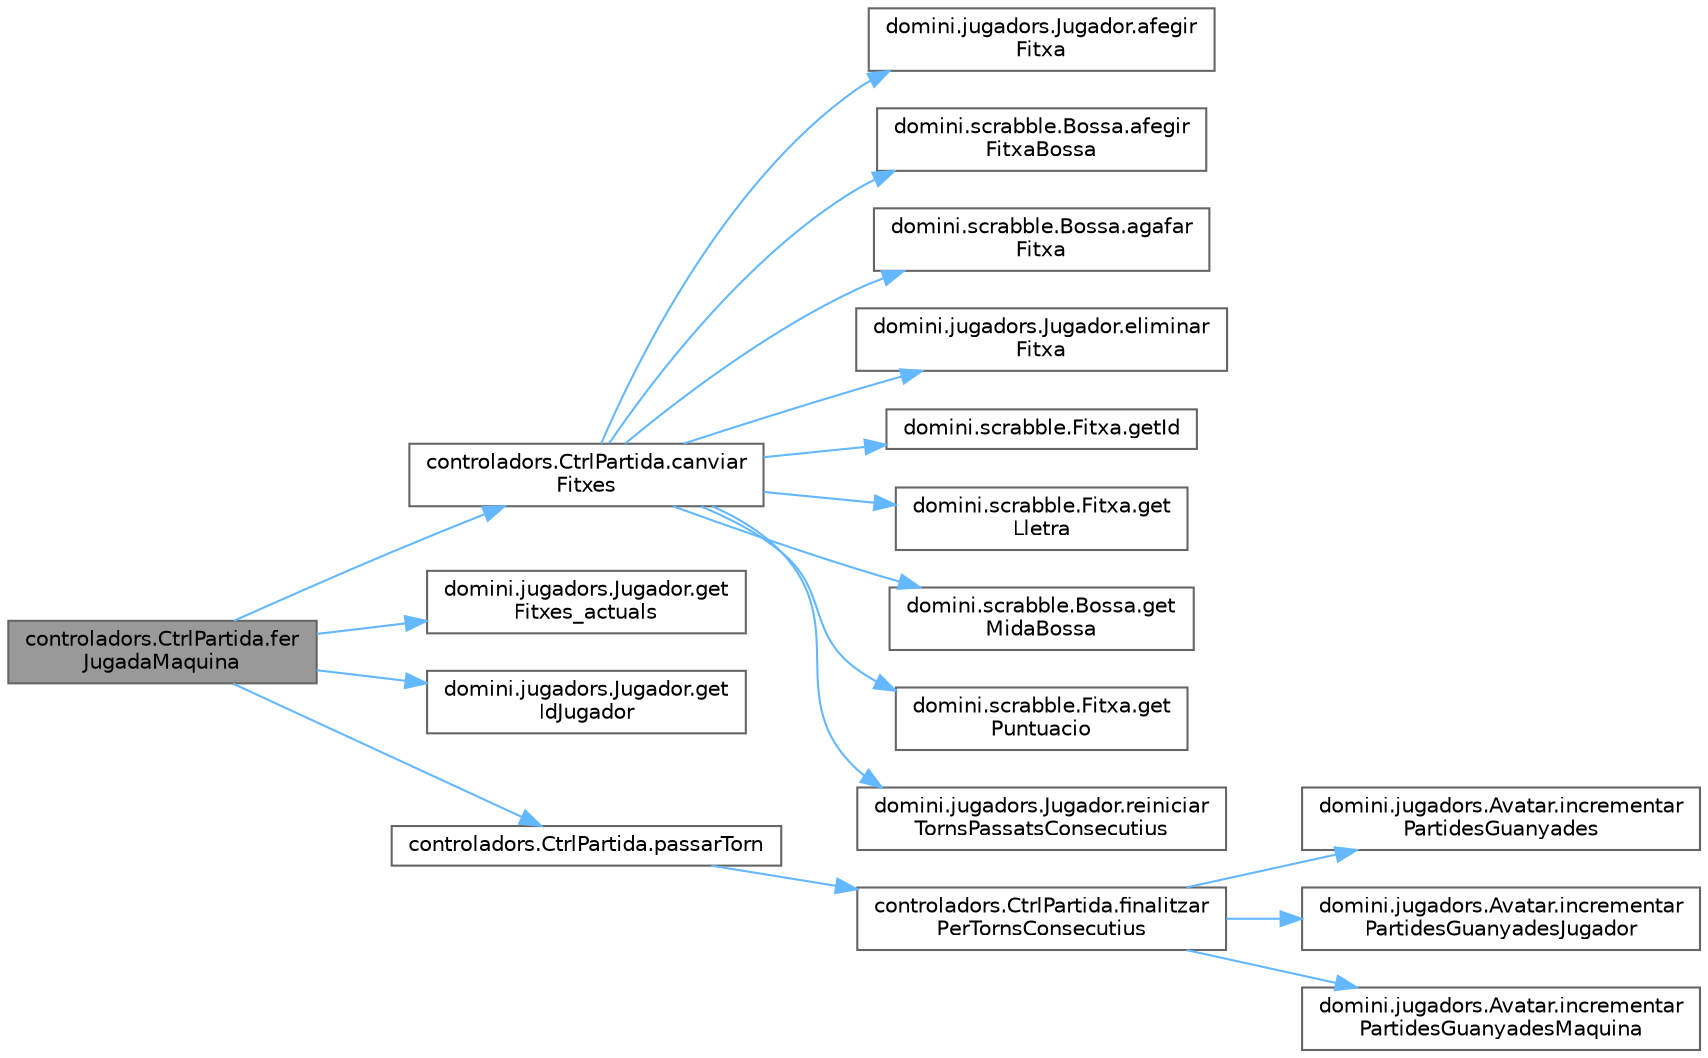 digraph "controladors.CtrlPartida.ferJugadaMaquina"
{
 // INTERACTIVE_SVG=YES
 // LATEX_PDF_SIZE
  bgcolor="transparent";
  edge [fontname=Helvetica,fontsize=10,labelfontname=Helvetica,labelfontsize=10];
  node [fontname=Helvetica,fontsize=10,shape=box,height=0.2,width=0.4];
  rankdir="LR";
  Node1 [id="Node000001",label="controladors.CtrlPartida.fer\lJugadaMaquina",height=0.2,width=0.4,color="gray40", fillcolor="grey60", style="filled", fontcolor="black",tooltip="Gestiona el desenvolupament de la jugada de la màquina."];
  Node1 -> Node2 [id="edge1_Node000001_Node000002",color="steelblue1",style="solid",tooltip=" "];
  Node2 [id="Node000002",label="controladors.CtrlPartida.canviar\lFitxes",height=0.2,width=0.4,color="grey40", fillcolor="white", style="filled",URL="$classcontroladors_1_1_ctrl_partida.html#a5e6d4a5bbd0538e02909fdd067b9c553",tooltip="Canvia un cert nombre de fitxes de la mà del jugador actual."];
  Node2 -> Node3 [id="edge2_Node000002_Node000003",color="steelblue1",style="solid",tooltip=" "];
  Node3 [id="Node000003",label="domini.jugadors.Jugador.afegir\lFitxa",height=0.2,width=0.4,color="grey40", fillcolor="white", style="filled",URL="$classdomini_1_1jugadors_1_1_jugador.html#a28fa4b7dcf1f5eabdc608591e61509ae",tooltip="El jugador afegeix una fitxa a la seva llista de fitxes."];
  Node2 -> Node4 [id="edge3_Node000002_Node000004",color="steelblue1",style="solid",tooltip=" "];
  Node4 [id="Node000004",label="domini.scrabble.Bossa.afegir\lFitxaBossa",height=0.2,width=0.4,color="grey40", fillcolor="white", style="filled",URL="$classdomini_1_1scrabble_1_1_bossa.html#a89707eebb134ecb159a2f7a001b027d0",tooltip="Afegeix una nova fitxa a la bossa."];
  Node2 -> Node5 [id="edge4_Node000002_Node000005",color="steelblue1",style="solid",tooltip=" "];
  Node5 [id="Node000005",label="domini.scrabble.Bossa.agafar\lFitxa",height=0.2,width=0.4,color="grey40", fillcolor="white", style="filled",URL="$classdomini_1_1scrabble_1_1_bossa.html#afa53a19569d75ae80205a5fa5759f6b5",tooltip="Retira una fitxa aleatòria de la bossa."];
  Node2 -> Node6 [id="edge5_Node000002_Node000006",color="steelblue1",style="solid",tooltip=" "];
  Node6 [id="Node000006",label="domini.jugadors.Jugador.eliminar\lFitxa",height=0.2,width=0.4,color="grey40", fillcolor="white", style="filled",URL="$classdomini_1_1jugadors_1_1_jugador.html#a958cd1f187802e5dcd496be3d60f5c30",tooltip="El jugador elimina una fitxa de la seva llista de fitxes."];
  Node2 -> Node7 [id="edge6_Node000002_Node000007",color="steelblue1",style="solid",tooltip=" "];
  Node7 [id="Node000007",label="domini.scrabble.Fitxa.getId",height=0.2,width=0.4,color="grey40", fillcolor="white", style="filled",URL="$classdomini_1_1scrabble_1_1_fitxa.html#ac71d738d062e9b3bff05145c171240c3",tooltip="Retorna el identificador de la fitxa."];
  Node2 -> Node8 [id="edge7_Node000002_Node000008",color="steelblue1",style="solid",tooltip=" "];
  Node8 [id="Node000008",label="domini.scrabble.Fitxa.get\lLletra",height=0.2,width=0.4,color="grey40", fillcolor="white", style="filled",URL="$classdomini_1_1scrabble_1_1_fitxa.html#a3ee9b39d600851a00c4ce541339ba90e",tooltip="Retorna la lletra associada a la fitxa."];
  Node2 -> Node9 [id="edge8_Node000002_Node000009",color="steelblue1",style="solid",tooltip=" "];
  Node9 [id="Node000009",label="domini.scrabble.Bossa.get\lMidaBossa",height=0.2,width=0.4,color="grey40", fillcolor="white", style="filled",URL="$classdomini_1_1scrabble_1_1_bossa.html#a58c8a4207e37d1b10159b73ed131c2c2",tooltip="Obté el nombre total de fitxes disponibles a la bossa."];
  Node2 -> Node10 [id="edge9_Node000002_Node000010",color="steelblue1",style="solid",tooltip=" "];
  Node10 [id="Node000010",label="domini.scrabble.Fitxa.get\lPuntuacio",height=0.2,width=0.4,color="grey40", fillcolor="white", style="filled",URL="$classdomini_1_1scrabble_1_1_fitxa.html#af8169852ecf1df6524e8b13a2fd171ec",tooltip="Retorna la puntuació associada a la fitxa."];
  Node2 -> Node11 [id="edge10_Node000002_Node000011",color="steelblue1",style="solid",tooltip=" "];
  Node11 [id="Node000011",label="domini.jugadors.Jugador.reiniciar\lTornsPassatsConsecutius",height=0.2,width=0.4,color="grey40", fillcolor="white", style="filled",URL="$classdomini_1_1jugadors_1_1_jugador.html#a65f71c37c6890c64cc63ebf0a4d7e185",tooltip="Reinicia el comptador de torns passats consecutius."];
  Node1 -> Node12 [id="edge11_Node000001_Node000012",color="steelblue1",style="solid",tooltip=" "];
  Node12 [id="Node000012",label="domini.jugadors.Jugador.get\lFitxes_actuals",height=0.2,width=0.4,color="grey40", fillcolor="white", style="filled",URL="$classdomini_1_1jugadors_1_1_jugador.html#acf9520ec234c3f2cc52e1b79b85a008e",tooltip="Retorna la llista amb les fitxes actuals del jugador."];
  Node1 -> Node13 [id="edge12_Node000001_Node000013",color="steelblue1",style="solid",tooltip=" "];
  Node13 [id="Node000013",label="domini.jugadors.Jugador.get\lIdJugador",height=0.2,width=0.4,color="grey40", fillcolor="white", style="filled",URL="$classdomini_1_1jugadors_1_1_jugador.html#afa999de0f50bb1671ac42dbe31388b01",tooltip="Retorna l'identificador del jugador."];
  Node1 -> Node14 [id="edge13_Node000001_Node000014",color="steelblue1",style="solid",tooltip=" "];
  Node14 [id="Node000014",label="controladors.CtrlPartida.passarTorn",height=0.2,width=0.4,color="grey40", fillcolor="white", style="filled",URL="$classcontroladors_1_1_ctrl_partida.html#a2c8fdc3b9f3ee33aae30bd0e0d1f09b7",tooltip="Passa el torn al següent jugador."];
  Node14 -> Node15 [id="edge14_Node000014_Node000015",color="steelblue1",style="solid",tooltip=" "];
  Node15 [id="Node000015",label="controladors.CtrlPartida.finalitzar\lPerTornsConsecutius",height=0.2,width=0.4,color="grey40", fillcolor="white", style="filled",URL="$classcontroladors_1_1_ctrl_partida.html#a98e85139630d752ac3e94d8a540aba0c",tooltip="Finalitza la partida si s'han passat torns consecutius sense acció."];
  Node15 -> Node16 [id="edge15_Node000015_Node000016",color="steelblue1",style="solid",tooltip=" "];
  Node16 [id="Node000016",label="domini.jugadors.Avatar.incrementar\lPartidesGuanyades",height=0.2,width=0.4,color="grey40", fillcolor="white", style="filled",URL="$classdomini_1_1jugadors_1_1_avatar.html#a44e5e6a2ee9245697351fe390849b810",tooltip="Incrementa el nombre total de partides guanyades."];
  Node15 -> Node17 [id="edge16_Node000015_Node000017",color="steelblue1",style="solid",tooltip=" "];
  Node17 [id="Node000017",label="domini.jugadors.Avatar.incrementar\lPartidesGuanyadesJugador",height=0.2,width=0.4,color="grey40", fillcolor="white", style="filled",URL="$classdomini_1_1jugadors_1_1_avatar.html#a750332bc2deadb604d43d1a0936a09d2",tooltip="Incrementa el nombre de partides guanyades contra altres jugadors."];
  Node15 -> Node18 [id="edge17_Node000015_Node000018",color="steelblue1",style="solid",tooltip=" "];
  Node18 [id="Node000018",label="domini.jugadors.Avatar.incrementar\lPartidesGuanyadesMaquina",height=0.2,width=0.4,color="grey40", fillcolor="white", style="filled",URL="$classdomini_1_1jugadors_1_1_avatar.html#aae510bc2635d40405e60a218b1b7c097",tooltip="Incrementa el nombre de partides guanyades contra la màquina."];
}
